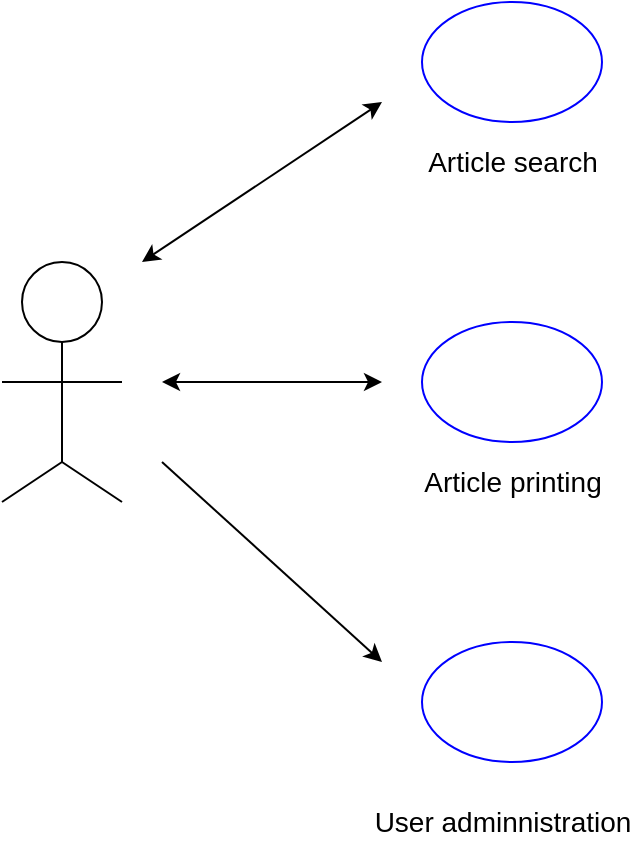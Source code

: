 <mxfile version="17.0.0" type="github">
  <diagram id="MBALITMBvsPr5ADEHY74" name="Page-1">
    <mxGraphModel dx="898" dy="481" grid="1" gridSize="10" guides="1" tooltips="1" connect="1" arrows="1" fold="1" page="1" pageScale="1" pageWidth="827" pageHeight="1169" math="0" shadow="0">
      <root>
        <mxCell id="0" />
        <mxCell id="1" parent="0" />
        <mxCell id="tW3j052zp9VMYko4ZhDe-1" value="" style="ellipse;whiteSpace=wrap;html=1;aspect=fixed;" vertex="1" parent="1">
          <mxGeometry x="240" y="250" width="40" height="40" as="geometry" />
        </mxCell>
        <mxCell id="tW3j052zp9VMYko4ZhDe-2" value="" style="endArrow=none;html=1;rounded=0;" edge="1" parent="1">
          <mxGeometry width="50" height="50" relative="1" as="geometry">
            <mxPoint x="260" y="350" as="sourcePoint" />
            <mxPoint x="260" y="290" as="targetPoint" />
          </mxGeometry>
        </mxCell>
        <mxCell id="tW3j052zp9VMYko4ZhDe-3" value="" style="endArrow=none;html=1;rounded=0;" edge="1" parent="1">
          <mxGeometry width="50" height="50" relative="1" as="geometry">
            <mxPoint x="290" y="310" as="sourcePoint" />
            <mxPoint x="230" y="310" as="targetPoint" />
          </mxGeometry>
        </mxCell>
        <mxCell id="tW3j052zp9VMYko4ZhDe-4" value="" style="endArrow=none;html=1;rounded=0;" edge="1" parent="1">
          <mxGeometry width="50" height="50" relative="1" as="geometry">
            <mxPoint x="260" y="350" as="sourcePoint" />
            <mxPoint x="230" y="370" as="targetPoint" />
          </mxGeometry>
        </mxCell>
        <mxCell id="tW3j052zp9VMYko4ZhDe-5" value="" style="endArrow=none;html=1;rounded=0;" edge="1" parent="1">
          <mxGeometry width="50" height="50" relative="1" as="geometry">
            <mxPoint x="260" y="350" as="sourcePoint" />
            <mxPoint x="290" y="370" as="targetPoint" />
          </mxGeometry>
        </mxCell>
        <mxCell id="tW3j052zp9VMYko4ZhDe-6" value="" style="endArrow=classic;startArrow=classic;html=1;rounded=0;" edge="1" parent="1">
          <mxGeometry width="50" height="50" relative="1" as="geometry">
            <mxPoint x="300" y="250" as="sourcePoint" />
            <mxPoint x="420" y="170" as="targetPoint" />
          </mxGeometry>
        </mxCell>
        <mxCell id="tW3j052zp9VMYko4ZhDe-7" value="" style="endArrow=classic;startArrow=classic;html=1;rounded=0;" edge="1" parent="1">
          <mxGeometry width="50" height="50" relative="1" as="geometry">
            <mxPoint x="310" y="310" as="sourcePoint" />
            <mxPoint x="420" y="310" as="targetPoint" />
          </mxGeometry>
        </mxCell>
        <mxCell id="tW3j052zp9VMYko4ZhDe-9" value="" style="ellipse;whiteSpace=wrap;html=1;strokeColor=#0000FF;" vertex="1" parent="1">
          <mxGeometry x="440" y="120" width="90" height="60" as="geometry" />
        </mxCell>
        <mxCell id="tW3j052zp9VMYko4ZhDe-10" value="" style="ellipse;whiteSpace=wrap;html=1;strokeColor=#0000FF;" vertex="1" parent="1">
          <mxGeometry x="440" y="280" width="90" height="60" as="geometry" />
        </mxCell>
        <mxCell id="tW3j052zp9VMYko4ZhDe-11" value="" style="ellipse;whiteSpace=wrap;html=1;strokeColor=#0000FF;" vertex="1" parent="1">
          <mxGeometry x="440" y="440" width="90" height="60" as="geometry" />
        </mxCell>
        <mxCell id="tW3j052zp9VMYko4ZhDe-12" value="" style="endArrow=classic;html=1;rounded=0;" edge="1" parent="1">
          <mxGeometry width="50" height="50" relative="1" as="geometry">
            <mxPoint x="310" y="350" as="sourcePoint" />
            <mxPoint x="420" y="450" as="targetPoint" />
          </mxGeometry>
        </mxCell>
        <mxCell id="tW3j052zp9VMYko4ZhDe-13" value="&lt;font style=&quot;font-size: 14px&quot;&gt;Article search&lt;/font&gt;" style="text;html=1;align=center;verticalAlign=middle;resizable=0;points=[];autosize=1;strokeColor=none;fillColor=none;" vertex="1" parent="1">
          <mxGeometry x="435" y="190" width="100" height="20" as="geometry" />
        </mxCell>
        <mxCell id="tW3j052zp9VMYko4ZhDe-14" value="&lt;font style=&quot;font-size: 14px&quot;&gt;Article printing&lt;/font&gt;" style="text;html=1;align=center;verticalAlign=middle;resizable=0;points=[];autosize=1;strokeColor=none;fillColor=none;" vertex="1" parent="1">
          <mxGeometry x="435" y="350" width="100" height="20" as="geometry" />
        </mxCell>
        <mxCell id="tW3j052zp9VMYko4ZhDe-15" value="&lt;span style=&quot;font-size: 14px&quot;&gt;User adminnistration&lt;/span&gt;" style="text;html=1;align=center;verticalAlign=middle;resizable=0;points=[];autosize=1;strokeColor=none;fillColor=none;" vertex="1" parent="1">
          <mxGeometry x="410" y="520" width="140" height="20" as="geometry" />
        </mxCell>
      </root>
    </mxGraphModel>
  </diagram>
</mxfile>
